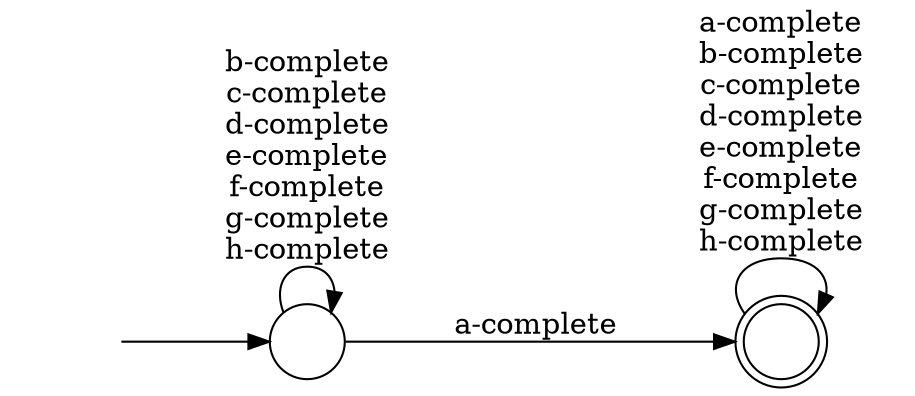 digraph Automaton {
  rankdir = LR;
  0 [shape=doublecircle,label=""];
  0 -> 0 [label="a-complete\nb-complete\nc-complete\nd-complete\ne-complete\nf-complete\ng-complete\nh-complete"]
  1 [shape=circle,label=""];
  initial [shape=plaintext,label=""];
  initial -> 1
  1 -> 0 [label="a-complete"]
  1 -> 1 [label="b-complete\nc-complete\nd-complete\ne-complete\nf-complete\ng-complete\nh-complete"]
}
